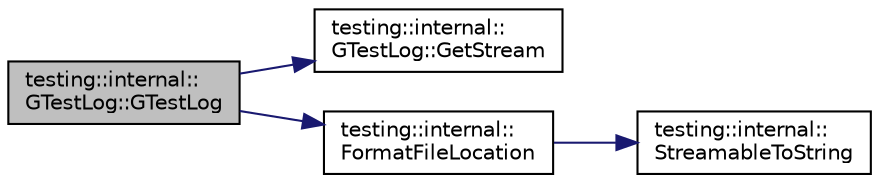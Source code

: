 digraph "testing::internal::GTestLog::GTestLog"
{
  edge [fontname="Helvetica",fontsize="10",labelfontname="Helvetica",labelfontsize="10"];
  node [fontname="Helvetica",fontsize="10",shape=record];
  rankdir="LR";
  Node0 [label="testing::internal::\lGTestLog::GTestLog",height=0.2,width=0.4,color="black", fillcolor="grey75", style="filled", fontcolor="black"];
  Node0 -> Node1 [color="midnightblue",fontsize="10",style="solid",fontname="Helvetica"];
  Node1 [label="testing::internal::\lGTestLog::GetStream",height=0.2,width=0.4,color="black", fillcolor="white", style="filled",URL="$dd/d9e/classtesting_1_1internal_1_1_g_test_log.html#aebb92e67d98eca69f0347d5121dab27a"];
  Node0 -> Node2 [color="midnightblue",fontsize="10",style="solid",fontname="Helvetica"];
  Node2 [label="testing::internal::\lFormatFileLocation",height=0.2,width=0.4,color="black", fillcolor="white", style="filled",URL="$d0/da7/namespacetesting_1_1internal.html#a31b7c3abed4a7c395f42c61e993989f4"];
  Node2 -> Node3 [color="midnightblue",fontsize="10",style="solid",fontname="Helvetica"];
  Node3 [label="testing::internal::\lStreamableToString",height=0.2,width=0.4,color="black", fillcolor="white", style="filled",URL="$d0/da7/namespacetesting_1_1internal.html#aad4beed95d0846e6ffc5da0978ef3bb9"];
}
